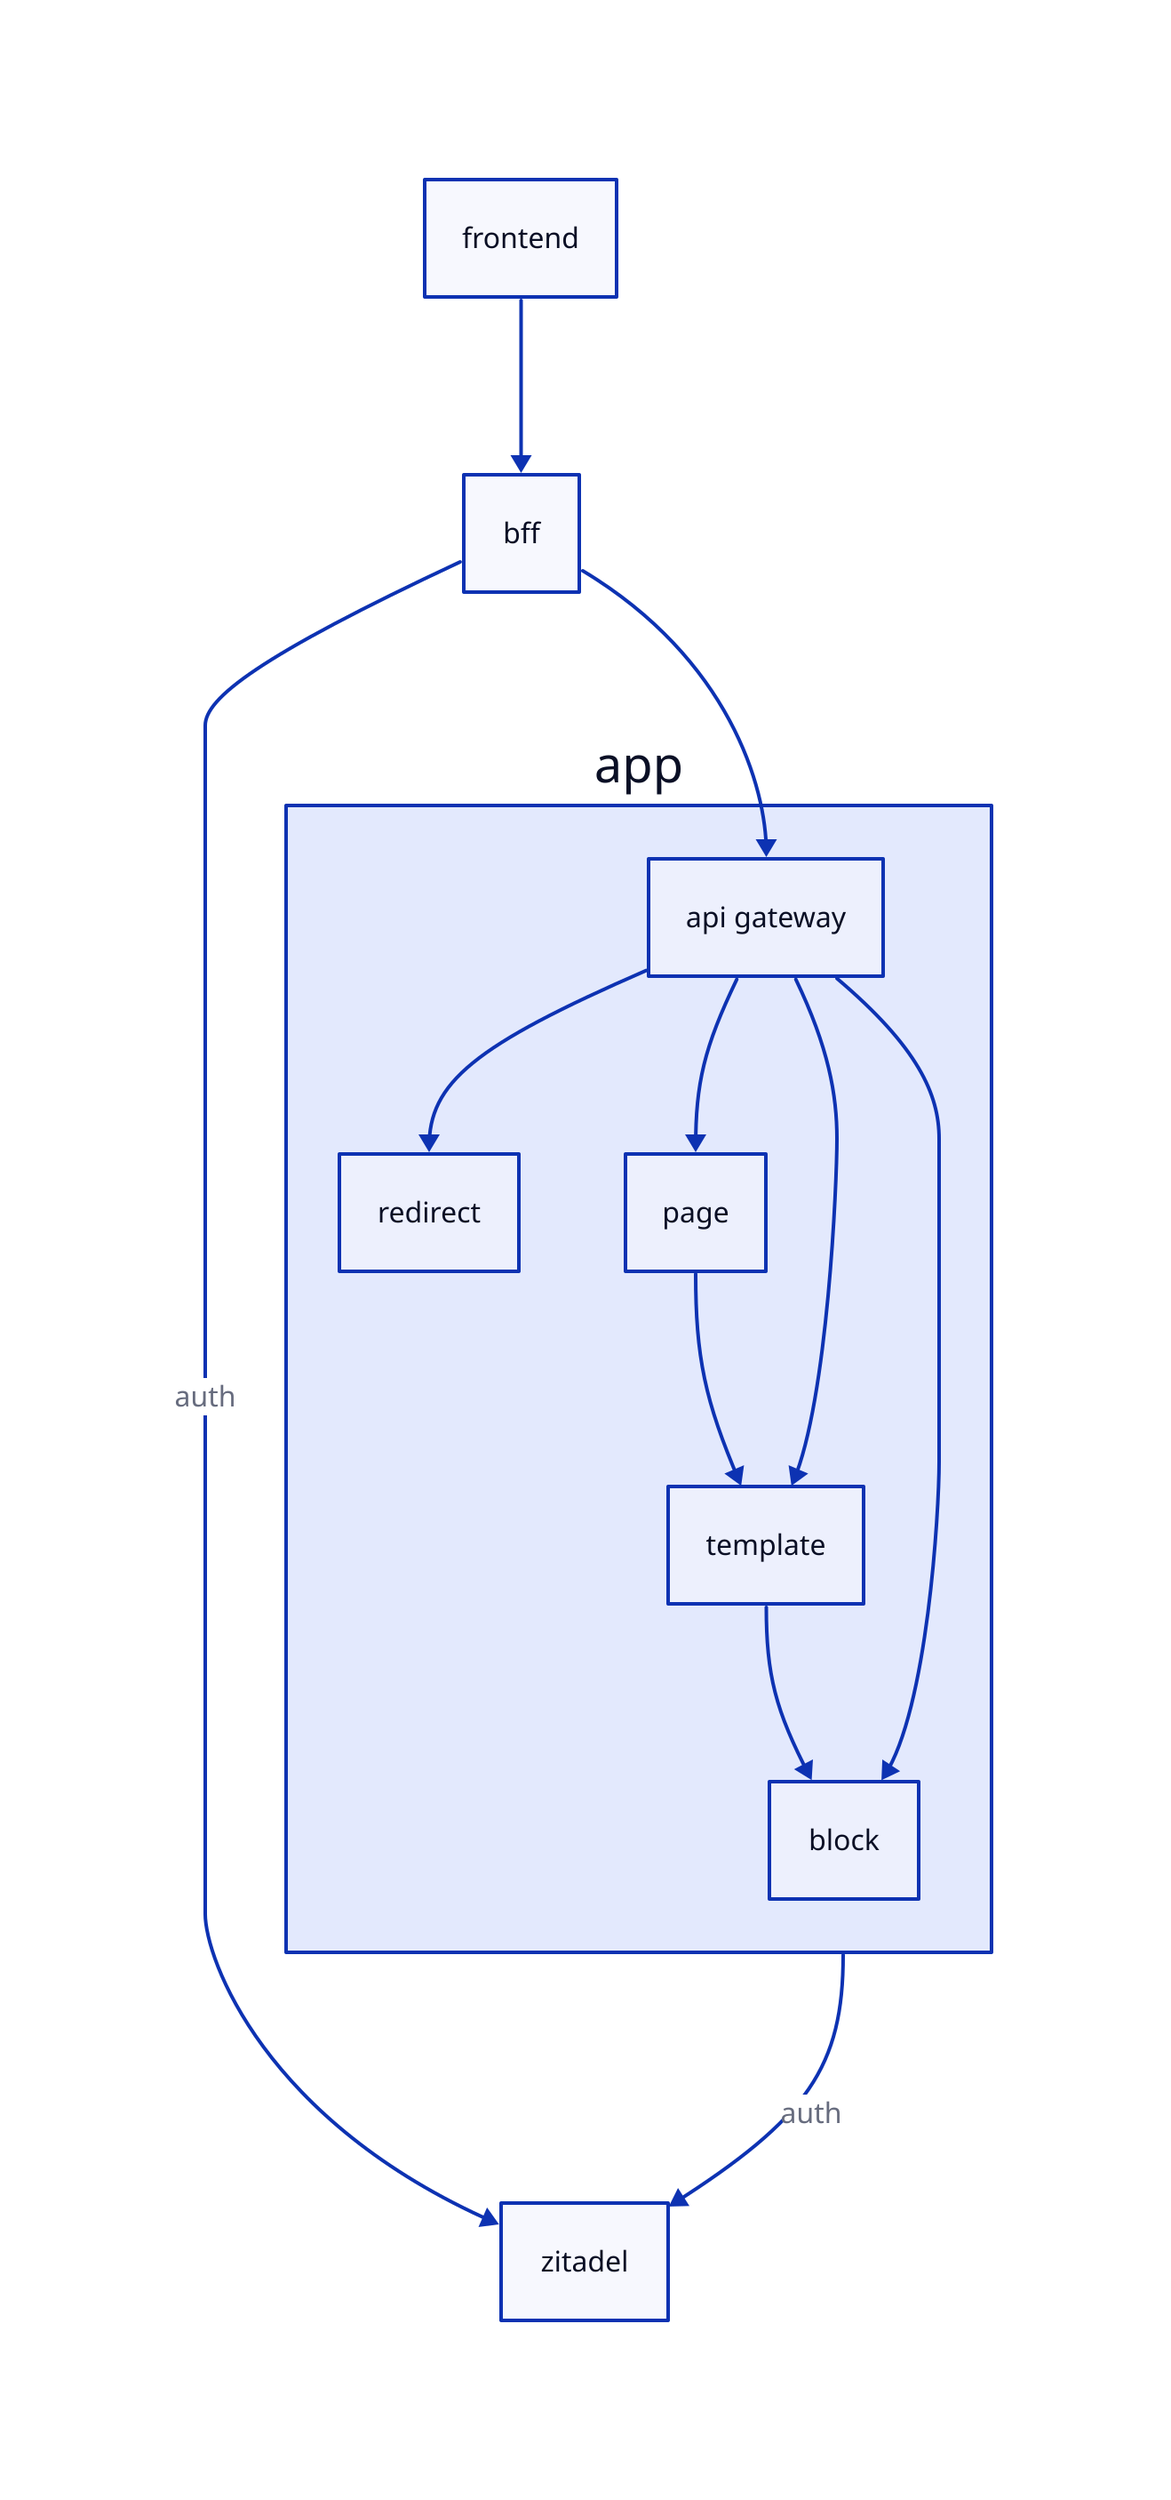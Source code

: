 frontend -> bff
bff -> app.api gateway
bff -> zitadel: auth

app: {
  api gateway -> redirect

  api gateway -> page
  page -> template

  api gateway -> template
  template -> block

  api gateway -> block
}

app -> zitadel: auth
